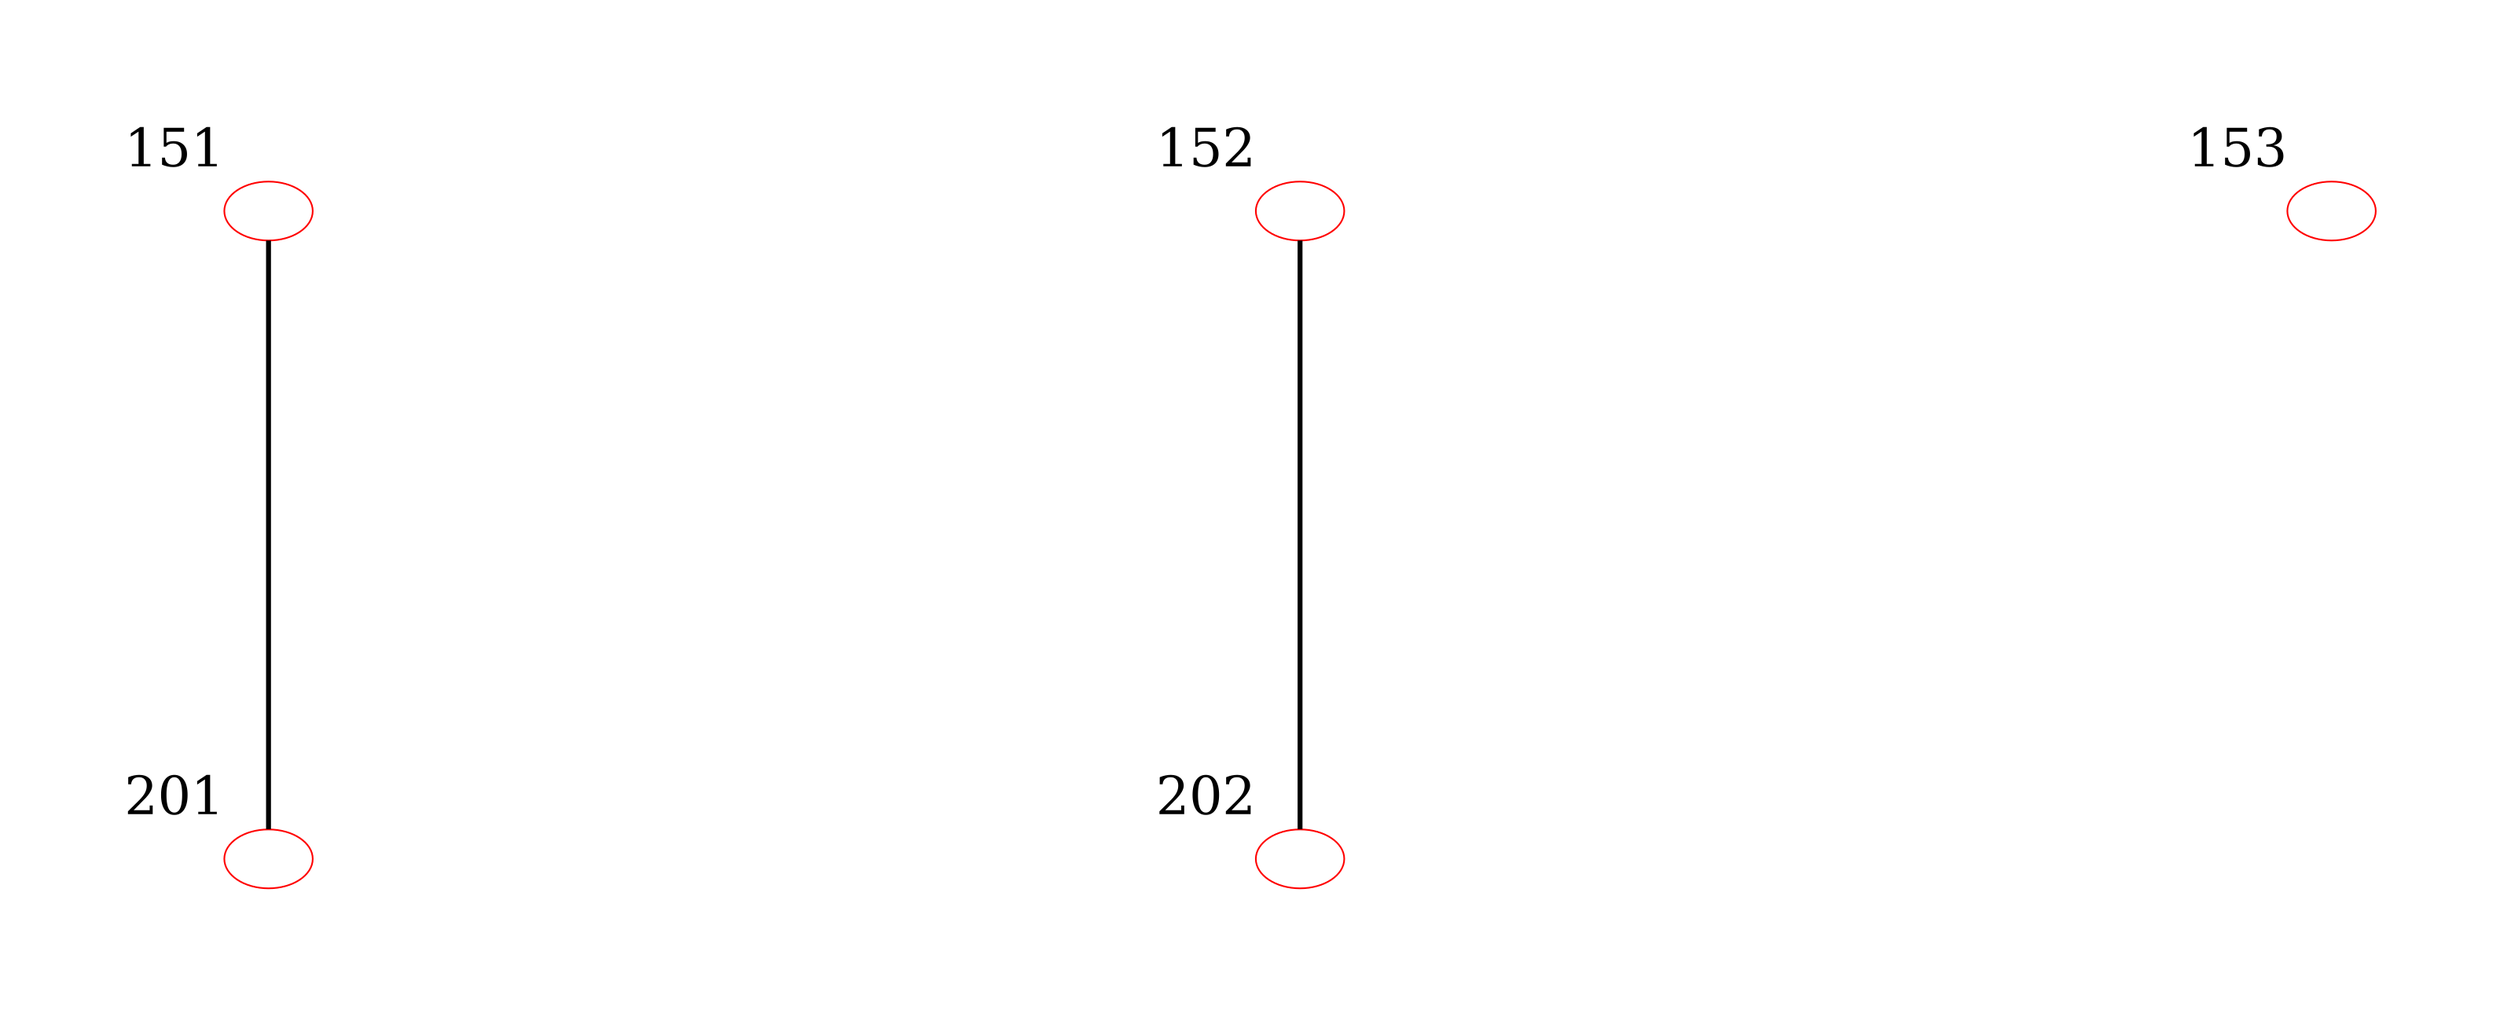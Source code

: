 digraph G {
            graph [splines=ortho, nodesep=8 ranksep=5 margin=1];
            edge [arrowhead=none,arrowtail=none ];

            forcelabels=true;		{ rank=same 151 152 153 ;}
{ rank=same 201 202 ;}
		151[ xlabel="151" fontsize=32 label="" color ="red"];
		152[ xlabel="152" fontsize=32 label="" color ="red"];
		153[ xlabel="153" fontsize=32 label="" color ="red"];
		201[ xlabel="201" fontsize=32 label="" color ="red"];
		202[ xlabel="202" fontsize=32 label="" color ="red"];
		151 -> 201 [penwidth=3 shape=none ] ;
		152 -> 202 [penwidth=3 shape=none ] ;

}